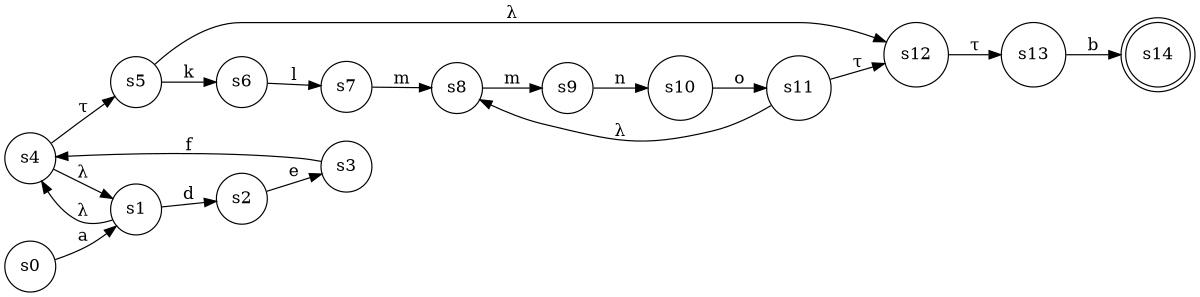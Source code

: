 digraph finite_state_machine {
	rankdir=LR;
	size="8,5"
	node [shape = doublecircle]; s14;
	node [shape = circle];
	s0 -> s1 [ label = "a" ];
	s1 -> s2 [ label = "d" ];
	s1 -> s4 [ label = "λ" ];
	s2 -> s3 [ label = "e" ];
	s3 -> s4 [ label = "f" ];
	s4 -> s1 [ label = "λ" ];
	s4 -> s5 [ label = "τ" ];
	s5 -> s6 [ label = "k" ];
	s5 -> s12 [ label = "λ" ];
	s6 -> s7 [ label = "l" ];
	s7 -> s8 [ label = "m" ];
	s8 -> s9 [ label = "m" ];
	s9 -> s10 [ label = "n" ];
	s10 -> s11 [ label = "o" ];
	s11 -> s8 [ label = "λ" ];
	s11 -> s12 [ label = "τ" ];
	s12 -> s13 [ label = "τ" ];
	s13 -> s14 [ label = "b" ];
}
